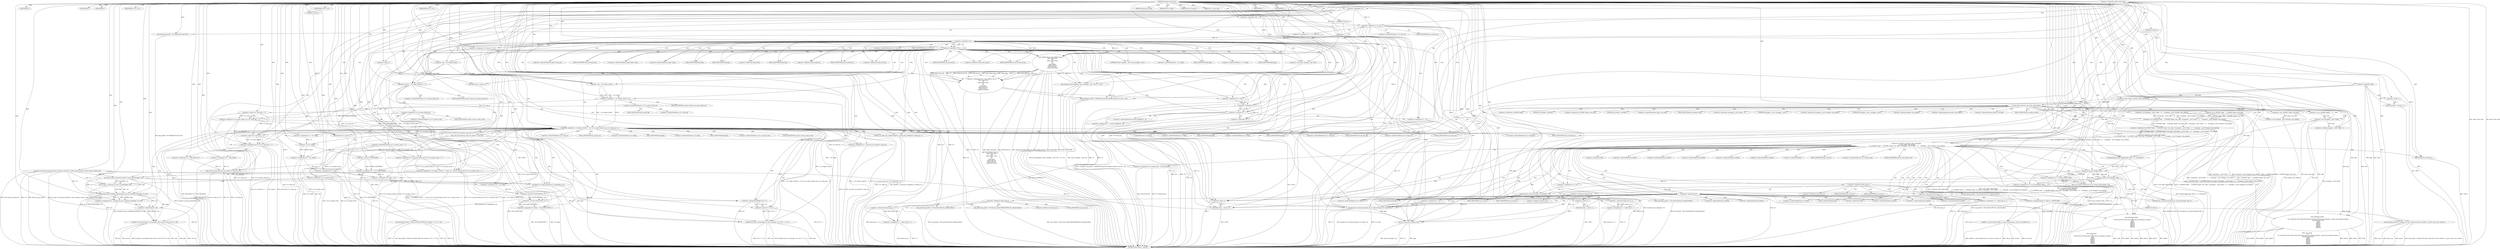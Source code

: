 digraph hostapd_notif_assoc {  
"1000121" [label = "(METHOD,hostapd_notif_assoc)" ]
"1000639" [label = "(METHOD_RETURN,int __fastcall)" ]
"1000122" [label = "(PARAM,hostapd_data *hapd)" ]
"1000123" [label = "(PARAM,const u8 *addr)" ]
"1000124" [label = "(PARAM,const u8 *req_ies)" ]
"1000125" [label = "(PARAM,size_t req_ies_len)" ]
"1000126" [label = "(PARAM,int reassoc)" ]
"1000149" [label = "(<operator>.logicalNot,!addr)" ]
"1000152" [label = "(wpa_printf,wpa_printf(2, \"hostapd_notif_assoc: Skip event with no address\", req_ies, req_ies_len, reassoc))" ]
"1000158" [label = "(RETURN,return -1;,return -1;)" ]
"1000159" [label = "(<operator>.minus,-1)" ]
"1000162" [label = "(<operator>.logicalOr,is_multicast_ether_addr(addr)\n    || is_zero_ether_addr_0(addr)\n    || !(*(_DWORD *)addr ^ *(_DWORD *)hapd->own_addr | *((unsigned __int16 *)addr + 2) ^ *(unsigned __int16 *)&hapd->own_addr[4]))" ]
"1000163" [label = "(is_multicast_ether_addr,is_multicast_ether_addr(addr))" ]
"1000165" [label = "(<operator>.logicalOr,is_zero_ether_addr_0(addr)\n    || !(*(_DWORD *)addr ^ *(_DWORD *)hapd->own_addr | *((unsigned __int16 *)addr + 2) ^ *(unsigned __int16 *)&hapd->own_addr[4]))" ]
"1000166" [label = "(is_zero_ether_addr_0,is_zero_ether_addr_0(addr))" ]
"1000168" [label = "(<operator>.logicalNot,!(*(_DWORD *)addr ^ *(_DWORD *)hapd->own_addr | *((unsigned __int16 *)addr + 2) ^ *(unsigned __int16 *)&hapd->own_addr[4]))" ]
"1000169" [label = "(<operator>.or,*(_DWORD *)addr ^ *(_DWORD *)hapd->own_addr | *((unsigned __int16 *)addr + 2) ^ *(unsigned __int16 *)&hapd->own_addr[4])" ]
"1000170" [label = "(<operator>.or,*(_DWORD *)addr ^ *(_DWORD *)hapd->own_addr)" ]
"1000172" [label = "(<operator>.cast,(_DWORD *)addr)" ]
"1000176" [label = "(<operator>.cast,(_DWORD *)hapd->own_addr)" ]
"1000181" [label = "(<operator>.or,*((unsigned __int16 *)addr + 2) ^ *(unsigned __int16 *)&hapd->own_addr[4])" ]
"1000183" [label = "(<operator>.addition,(unsigned __int16 *)addr + 2)" ]
"1000184" [label = "(<operator>.cast,(unsigned __int16 *)addr)" ]
"1000189" [label = "(<operator>.cast,(unsigned __int16 *)&hapd->own_addr[4])" ]
"1000198" [label = "(wpa_printf,wpa_printf(\n      2,\n      \"%s: Invalid SA=%02x:%02x:%02x:%02x:%02x:%02x in received indication - ignore this indication silently\",\n      \"hostapd_notif_assoc\",\n      *addr,\n      addr[1],\n      addr[2],\n      addr[3],\n      addr[4],\n      addr[5]))" ]
"1000219" [label = "(RETURN,return 0;,return 0;)" ]
"1000220" [label = "(LITERAL,0,return 0;)" ]
"1000221" [label = "(hostapd_logger,hostapd_logger(hapd, addr, 1u, 2, \"associated\"))" ]
"1000227" [label = "(ieee802_11_parse_elems,ieee802_11_parse_elems(req_ies, req_ies_len, &elems, 0))" ]
"1000238" [label = "(<operator>.assignment,v11 = elems.wps_ie - 2)" ]
"1000240" [label = "(<operator>.subtraction,elems.wps_ie - 2)" ]
"1000245" [label = "(IDENTIFIER,L,)" ]
"1000246" [label = "(wpa_printf,wpa_printf(2, \"STA included WPS IE in (Re)AssocReq\"))" ]
"1000255" [label = "(<operator>.assignment,v11 = elems.rsn_ie - 2)" ]
"1000257" [label = "(<operator>.subtraction,elems.rsn_ie - 2)" ]
"1000262" [label = "(IDENTIFIER,L,)" ]
"1000263" [label = "(wpa_printf,wpa_printf(2, \"STA included RSN IE in (Re)AssocReq\"))" ]
"1000272" [label = "(<operator>.assignment,v11 = elems.wpa_ie - 2)" ]
"1000274" [label = "(<operator>.subtraction,elems.wpa_ie - 2)" ]
"1000279" [label = "(IDENTIFIER,L,)" ]
"1000280" [label = "(wpa_printf,wpa_printf(2, \"STA included WPA IE in (Re)AssocReq\"))" ]
"1000285" [label = "(IDENTIFIER,L,)" ]
"1000286" [label = "(IDENTIFIER,L,)" ]
"1000287" [label = "(wpa_printf,wpa_printf(2, \"STA did not include WPS/RSN/WPA IE in (Re)AssocReq\"))" ]
"1000290" [label = "(<operator>.assignment,v13 = ap_get_sta(hapd, addr))" ]
"1000292" [label = "(ap_get_sta,ap_get_sta(hapd, addr))" ]
"1000296" [label = "(IDENTIFIER,v13,if ( v13 ))" ]
"1000298" [label = "(<operator>.assignment,v14 = v13)" ]
"1000301" [label = "(ap_sta_no_session_timeout,ap_sta_no_session_timeout(hapd, v13))" ]
"1000304" [label = "(accounting_sta_stop,accounting_sta_stop(hapd, v14))" ]
"1000307" [label = "(<operator>.assignment,v14->timeout_next = STA_NULLFUNC)" ]
"1000314" [label = "(<operator>.assignment,v14 = ap_sta_add(hapd, addr))" ]
"1000316" [label = "(ap_sta_add,ap_sta_add(hapd, addr))" ]
"1000320" [label = "(<operator>.logicalNot,!v14)" ]
"1000323" [label = "(hostapd_drv_sta_disassoc,hostapd_drv_sta_disassoc(hapd, addr, 5))" ]
"1000327" [label = "(RETURN,return -1;,return -1;)" ]
"1000328" [label = "(<operator>.minus,-1)" ]
"1000330" [label = "(<operators>.assignmentAnd,v14->flags &= 0xFFFECFFF)" ]
"1000336" [label = "(wpa_printf,wpa_printf(\n      3,\n      \"STA %02x:%02x:%02x:%02x:%02x:%02x not allowed to connect\",\n      *addr,\n      addr[1],\n      addr[2],\n      addr[3],\n      addr[4],\n      addr[5]))" ]
"1000356" [label = "(<operator>.assignment,v21 = 1)" ]
"1000360" [label = "(ap_copy_sta_supp_op_classes,ap_copy_sta_supp_op_classes(v14, elems.supp_op_classes, elems.supp_op_classes_len))" ]
"1000369" [label = "(<operator>.logicalNot,!hapd->conf->wpa)" ]
"1000377" [label = "(<operator>.logicalOr,!v11 || !v12)" ]
"1000378" [label = "(<operator>.logicalNot,!v11)" ]
"1000380" [label = "(<operator>.logicalNot,!v12)" ]
"1000383" [label = "(wpa_printf,wpa_printf(2, \"No WPA/RSN IE from STA\"))" ]
"1000387" [label = "(<operator>.assignment,v15 = v14->wpa_sm)" ]
"1000393" [label = "(<operator>.logicalNot,!v15)" ]
"1000396" [label = "(<operator>.assignment,v14->wpa_sm = v15)" ]
"1000402" [label = "(<operator>.logicalNot,!v15)" ]
"1000405" [label = "(wpa_printf,wpa_printf(5, \"Failed to initialize WPA state machine\", v16, v17, v18))" ]
"1000411" [label = "(RETURN,return -1;,return -1;)" ]
"1000412" [label = "(<operator>.minus,-1)" ]
"1000414" [label = "(<operator>.assignment,v19 = wpa_validate_wpa_ie(\n          hapd->wpa_auth,\n          v15,\n          hapd->iface->freq,\n          v11,\n          v12,\n          elems.mdie,\n          elems.mdie_len,\n          elems.owe_dh,\n          elems.owe_dh_len))" ]
"1000416" [label = "(wpa_validate_wpa_ie,wpa_validate_wpa_ie(\n          hapd->wpa_auth,\n          v15,\n          hapd->iface->freq,\n          v11,\n          v12,\n          elems.mdie,\n          elems.mdie_len,\n          elems.owe_dh,\n          elems.owe_dh_len))" ]
"1000441" [label = "(IDENTIFIER,v19,if ( v19 ))" ]
"1000443" [label = "(<operator>.assignment,v20 = v19)" ]
"1000446" [label = "(wpa_printf,wpa_printf(2, \"WPA/RSN information element rejected? (res %u)\", v19))" ]
"1000450" [label = "(wpa_hexdump,wpa_hexdump(2, (const unsigned __int8 *)\"IE\", v11, v12))" ]
"1000452" [label = "(<operator>.cast,(const unsigned __int8 *)\"IE\")" ]
"1000458" [label = "(<operator>.lessThan,v20 - 2 < 7)" ]
"1000459" [label = "(<operator>.subtraction,v20 - 2)" ]
"1000464" [label = "(<operator>.assignment,v21 = dword_47DB00[v20 - 2])" ]
"1000468" [label = "(<operator>.subtraction,v20 - 2)" ]
"1000472" [label = "(hostapd_drv_sta_disassoc,hostapd_drv_sta_disassoc(hapd, v14->addr, v21))" ]
"1000478" [label = "(ap_free_sta,ap_free_sta(hapd, v14))" ]
"1000481" [label = "(RETURN,return -1;,return -1;)" ]
"1000482" [label = "(<operator>.minus,-1)" ]
"1000485" [label = "(<operator>.assignment,v21 = 13)" ]
"1000490" [label = "(<operator>.logicalAnd,(~v14->flags & 0x402) == 0 && !v14->sa_query_timed_out && v14->sa_query_count >= 1)" ]
"1000491" [label = "(<operator>.equals,(~v14->flags & 0x402) == 0)" ]
"1000492" [label = "(<operator>.and,~v14->flags & 0x402)" ]
"1000498" [label = "(<operator>.logicalAnd,!v14->sa_query_timed_out && v14->sa_query_count >= 1)" ]
"1000499" [label = "(<operator>.logicalNot,!v14->sa_query_timed_out)" ]
"1000503" [label = "(<operator>.greaterEqualsThan,v14->sa_query_count >= 1)" ]
"1000508" [label = "(ap_check_sa_query_timeout,ap_check_sa_query_timeout(hapd, v14))" ]
"1000512" [label = "(<operator>.logicalOr,(~v14->flags & 0x402) != 0 || v14->sa_query_timed_out || v14->auth_alg == 2)" ]
"1000513" [label = "(<operator>.notEquals,(~v14->flags & 0x402) != 0)" ]
"1000514" [label = "(<operator>.and,~v14->flags & 0x402)" ]
"1000520" [label = "(<operator>.logicalOr,v14->sa_query_timed_out || v14->auth_alg == 2)" ]
"1000524" [label = "(<operator>.equals,v14->auth_alg == 2)" ]
"1000530" [label = "(<operator>.assignment,v22 = wpa_auth_uses_mfp(v14->wpa_sm))" ]
"1000532" [label = "(wpa_auth_uses_mfp,wpa_auth_uses_mfp(v14->wpa_sm))" ]
"1000536" [label = "(<operator>.assignment,v23 = v14->flags)" ]
"1000541" [label = "(<operator>.assignment,v24 = v23 | 0x400)" ]
"1000543" [label = "(<operator>.or,v23 | 0x400)" ]
"1000546" [label = "(<operator>.assignment,v25 = v23 & 0xFFFFFBFF)" ]
"1000548" [label = "(<operator>.and,v23 & 0xFFFFFBFF)" ]
"1000552" [label = "(IDENTIFIER,v22,if ( v22 ))" ]
"1000553" [label = "(<operator>.assignment,v25 = v24)" ]
"1000556" [label = "(<operator>.assignment,v14->flags = v25)" ]
"1000562" [label = "(<operator>.assignment,v26 = v14->flags)" ]
"1000567" [label = "(<operator>.assignment,v14->flags = v26 & 0xFFF7FFFF | 3)" ]
"1000571" [label = "(<operator>.or,v26 & 0xFFF7FFFF | 3)" ]
"1000572" [label = "(<operator>.and,v26 & 0xFFF7FFFF)" ]
"1000576" [label = "(hostapd_set_sta_flags,hostapd_set_sta_flags(hapd, v14))" ]
"1000580" [label = "(<operator>.logicalAnd,reassoc && v14->auth_alg == 2)" ]
"1000582" [label = "(<operator>.equals,v14->auth_alg == 2)" ]
"1000587" [label = "(<operator>.assignment,v27 = WPA_ASSOC_FT)" ]
"1000591" [label = "(<operator>.assignment,v27 = WPA_ASSOC)" ]
"1000594" [label = "(wpa_auth_sm_event,wpa_auth_sm_event(v14->wpa_sm, v27))" ]
"1000599" [label = "(hostapd_new_assoc_sta,hostapd_new_assoc_sta(hapd, v14, (v26 >> 1) & 1))" ]
"1000602" [label = "(<operator>.and,(v26 >> 1) & 1)" ]
"1000603" [label = "(<operator>.arithmeticShiftRight,v26 >> 1)" ]
"1000607" [label = "(ieee802_1x_notify_port_enabled,ieee802_1x_notify_port_enabled(v14->eapol_sm, 1))" ]
"1000612" [label = "(RETURN,return 0;,return 0;)" ]
"1000613" [label = "(LITERAL,0,return 0;)" ]
"1000615" [label = "(<operator>.logicalNot,!v14->sa_query_count)" ]
"1000619" [label = "(ap_sta_start_sa_query,ap_sta_start_sa_query(hapd, v14))" ]
"1000622" [label = "(<operator>.assignment,v28 = hostapd_eid_assoc_comeback_time(hapd, v14, eid))" ]
"1000624" [label = "(hostapd_eid_assoc_comeback_time,hostapd_eid_assoc_comeback_time(hapd, v14, eid))" ]
"1000628" [label = "(hostapd_sta_assoc,hostapd_sta_assoc(hapd, addr, reassoc, 0x1Eu, eid, v28 - eid))" ]
"1000634" [label = "(<operator>.subtraction,v28 - eid)" ]
"1000637" [label = "(RETURN,return 0;,return 0;)" ]
"1000638" [label = "(LITERAL,0,return 0;)" ]
"1000171" [label = "(<operator>.indirection,*(_DWORD *)addr)" ]
"1000173" [label = "(UNKNOWN,_DWORD *,_DWORD *)" ]
"1000175" [label = "(<operator>.indirection,*(_DWORD *)hapd->own_addr)" ]
"1000177" [label = "(UNKNOWN,_DWORD *,_DWORD *)" ]
"1000178" [label = "(<operator>.indirectFieldAccess,hapd->own_addr)" ]
"1000180" [label = "(FIELD_IDENTIFIER,own_addr,own_addr)" ]
"1000182" [label = "(<operator>.indirection,*((unsigned __int16 *)addr + 2))" ]
"1000185" [label = "(UNKNOWN,unsigned __int16 *,unsigned __int16 *)" ]
"1000188" [label = "(<operator>.indirection,*(unsigned __int16 *)&hapd->own_addr[4])" ]
"1000190" [label = "(UNKNOWN,unsigned __int16 *,unsigned __int16 *)" ]
"1000191" [label = "(<operator>.addressOf,&hapd->own_addr[4])" ]
"1000192" [label = "(<operator>.indirectIndexAccess,hapd->own_addr[4])" ]
"1000193" [label = "(<operator>.indirectFieldAccess,hapd->own_addr)" ]
"1000195" [label = "(FIELD_IDENTIFIER,own_addr,own_addr)" ]
"1000202" [label = "(<operator>.indirection,*addr)" ]
"1000204" [label = "(<operator>.indirectIndexAccess,addr[1])" ]
"1000207" [label = "(<operator>.indirectIndexAccess,addr[2])" ]
"1000210" [label = "(<operator>.indirectIndexAccess,addr[3])" ]
"1000213" [label = "(<operator>.indirectIndexAccess,addr[4])" ]
"1000216" [label = "(<operator>.indirectIndexAccess,addr[5])" ]
"1000230" [label = "(<operator>.addressOf,&elems)" ]
"1000234" [label = "(<operator>.fieldAccess,elems.wps_ie)" ]
"1000236" [label = "(FIELD_IDENTIFIER,wps_ie,wps_ie)" ]
"1000241" [label = "(<operator>.fieldAccess,elems.wps_ie)" ]
"1000243" [label = "(FIELD_IDENTIFIER,wps_ie,wps_ie)" ]
"1000251" [label = "(<operator>.fieldAccess,elems.rsn_ie)" ]
"1000253" [label = "(FIELD_IDENTIFIER,rsn_ie,rsn_ie)" ]
"1000258" [label = "(<operator>.fieldAccess,elems.rsn_ie)" ]
"1000260" [label = "(FIELD_IDENTIFIER,rsn_ie,rsn_ie)" ]
"1000268" [label = "(<operator>.fieldAccess,elems.wpa_ie)" ]
"1000270" [label = "(FIELD_IDENTIFIER,wpa_ie,wpa_ie)" ]
"1000275" [label = "(<operator>.fieldAccess,elems.wpa_ie)" ]
"1000277" [label = "(FIELD_IDENTIFIER,wpa_ie,wpa_ie)" ]
"1000308" [label = "(<operator>.indirectFieldAccess,v14->timeout_next)" ]
"1000310" [label = "(FIELD_IDENTIFIER,timeout_next,timeout_next)" ]
"1000331" [label = "(<operator>.indirectFieldAccess,v14->flags)" ]
"1000333" [label = "(FIELD_IDENTIFIER,flags,flags)" ]
"1000339" [label = "(<operator>.indirection,*addr)" ]
"1000341" [label = "(<operator>.indirectIndexAccess,addr[1])" ]
"1000344" [label = "(<operator>.indirectIndexAccess,addr[2])" ]
"1000347" [label = "(<operator>.indirectIndexAccess,addr[3])" ]
"1000350" [label = "(<operator>.indirectIndexAccess,addr[4])" ]
"1000353" [label = "(<operator>.indirectIndexAccess,addr[5])" ]
"1000389" [label = "(<operator>.indirectFieldAccess,v14->wpa_sm)" ]
"1000391" [label = "(FIELD_IDENTIFIER,wpa_sm,wpa_sm)" ]
"1000397" [label = "(<operator>.indirectFieldAccess,v14->wpa_sm)" ]
"1000399" [label = "(FIELD_IDENTIFIER,wpa_sm,wpa_sm)" ]
"1000417" [label = "(<operator>.indirectFieldAccess,hapd->wpa_auth)" ]
"1000419" [label = "(FIELD_IDENTIFIER,wpa_auth,wpa_auth)" ]
"1000421" [label = "(<operator>.indirectFieldAccess,hapd->iface->freq)" ]
"1000422" [label = "(<operator>.indirectFieldAccess,hapd->iface)" ]
"1000424" [label = "(FIELD_IDENTIFIER,iface,iface)" ]
"1000425" [label = "(FIELD_IDENTIFIER,freq,freq)" ]
"1000428" [label = "(<operator>.fieldAccess,elems.mdie)" ]
"1000430" [label = "(FIELD_IDENTIFIER,mdie,mdie)" ]
"1000431" [label = "(<operator>.fieldAccess,elems.mdie_len)" ]
"1000433" [label = "(FIELD_IDENTIFIER,mdie_len,mdie_len)" ]
"1000434" [label = "(<operator>.fieldAccess,elems.owe_dh)" ]
"1000436" [label = "(FIELD_IDENTIFIER,owe_dh,owe_dh)" ]
"1000437" [label = "(<operator>.fieldAccess,elems.owe_dh_len)" ]
"1000439" [label = "(FIELD_IDENTIFIER,owe_dh_len,owe_dh_len)" ]
"1000453" [label = "(UNKNOWN,const unsigned __int8 *,const unsigned __int8 *)" ]
"1000466" [label = "(<operator>.indirectIndexAccess,dword_47DB00[v20 - 2])" ]
"1000474" [label = "(<operator>.indirectFieldAccess,v14->addr)" ]
"1000476" [label = "(FIELD_IDENTIFIER,addr,addr)" ]
"1000493" [label = "(<operator>.indirectFieldAccess,~v14->flags)" ]
"1000495" [label = "(FIELD_IDENTIFIER,flags,flags)" ]
"1000500" [label = "(<operator>.indirectFieldAccess,v14->sa_query_timed_out)" ]
"1000502" [label = "(FIELD_IDENTIFIER,sa_query_timed_out,sa_query_timed_out)" ]
"1000504" [label = "(<operator>.indirectFieldAccess,v14->sa_query_count)" ]
"1000506" [label = "(FIELD_IDENTIFIER,sa_query_count,sa_query_count)" ]
"1000515" [label = "(<operator>.indirectFieldAccess,~v14->flags)" ]
"1000517" [label = "(FIELD_IDENTIFIER,flags,flags)" ]
"1000521" [label = "(<operator>.indirectFieldAccess,v14->sa_query_timed_out)" ]
"1000523" [label = "(FIELD_IDENTIFIER,sa_query_timed_out,sa_query_timed_out)" ]
"1000525" [label = "(<operator>.indirectFieldAccess,v14->auth_alg)" ]
"1000527" [label = "(FIELD_IDENTIFIER,auth_alg,auth_alg)" ]
"1000533" [label = "(<operator>.indirectFieldAccess,v14->wpa_sm)" ]
"1000535" [label = "(FIELD_IDENTIFIER,wpa_sm,wpa_sm)" ]
"1000538" [label = "(<operator>.indirectFieldAccess,v14->flags)" ]
"1000540" [label = "(FIELD_IDENTIFIER,flags,flags)" ]
"1000557" [label = "(<operator>.indirectFieldAccess,v14->flags)" ]
"1000559" [label = "(FIELD_IDENTIFIER,flags,flags)" ]
"1000564" [label = "(<operator>.indirectFieldAccess,v14->flags)" ]
"1000566" [label = "(FIELD_IDENTIFIER,flags,flags)" ]
"1000568" [label = "(<operator>.indirectFieldAccess,v14->flags)" ]
"1000570" [label = "(FIELD_IDENTIFIER,flags,flags)" ]
"1000583" [label = "(<operator>.indirectFieldAccess,v14->auth_alg)" ]
"1000585" [label = "(FIELD_IDENTIFIER,auth_alg,auth_alg)" ]
"1000595" [label = "(<operator>.indirectFieldAccess,v14->wpa_sm)" ]
"1000597" [label = "(FIELD_IDENTIFIER,wpa_sm,wpa_sm)" ]
"1000608" [label = "(<operator>.indirectFieldAccess,v14->eapol_sm)" ]
"1000610" [label = "(FIELD_IDENTIFIER,eapol_sm,eapol_sm)" ]
"1000616" [label = "(<operator>.indirectFieldAccess,v14->sa_query_count)" ]
"1000618" [label = "(FIELD_IDENTIFIER,sa_query_count,sa_query_count)" ]
  "1000612" -> "1000639"  [ label = "DDG: <RET>"] 
  "1000548" -> "1000639"  [ label = "DDG: v23"] 
  "1000169" -> "1000639"  [ label = "DDG: *((unsigned __int16 *)addr + 2) ^ *(unsigned __int16 *)&hapd->own_addr[4]"] 
  "1000292" -> "1000639"  [ label = "DDG: addr"] 
  "1000163" -> "1000639"  [ label = "DDG: addr"] 
  "1000166" -> "1000639"  [ label = "DDG: addr"] 
  "1000414" -> "1000639"  [ label = "DDG: wpa_validate_wpa_ie(\n          hapd->wpa_auth,\n          v15,\n          hapd->iface->freq,\n          v11,\n          v12,\n          elems.mdie,\n          elems.mdie_len,\n          elems.owe_dh,\n          elems.owe_dh_len)"] 
  "1000468" -> "1000639"  [ label = "DDG: v20"] 
  "1000580" -> "1000639"  [ label = "DDG: v14->auth_alg == 2"] 
  "1000472" -> "1000639"  [ label = "DDG: v21"] 
  "1000580" -> "1000639"  [ label = "DDG: reassoc"] 
  "1000615" -> "1000639"  [ label = "DDG: !v14->sa_query_count"] 
  "1000599" -> "1000639"  [ label = "DDG: hapd"] 
  "1000567" -> "1000639"  [ label = "DDG: v26 & 0xFFF7FFFF | 3"] 
  "1000189" -> "1000639"  [ label = "DDG: &hapd->own_addr[4]"] 
  "1000387" -> "1000639"  [ label = "DDG: v14->wpa_sm"] 
  "1000314" -> "1000639"  [ label = "DDG: ap_sta_add(hapd, addr)"] 
  "1000520" -> "1000639"  [ label = "DDG: v14->auth_alg == 2"] 
  "1000499" -> "1000639"  [ label = "DDG: v14->sa_query_timed_out"] 
  "1000162" -> "1000639"  [ label = "DDG: is_multicast_ether_addr(addr)"] 
  "1000524" -> "1000639"  [ label = "DDG: v14->auth_alg"] 
  "1000478" -> "1000639"  [ label = "DDG: ap_free_sta(hapd, v14)"] 
  "1000323" -> "1000639"  [ label = "DDG: addr"] 
  "1000165" -> "1000639"  [ label = "DDG: is_zero_ether_addr_0(addr)"] 
  "1000416" -> "1000639"  [ label = "DDG: v15"] 
  "1000238" -> "1000639"  [ label = "DDG: v11"] 
  "1000512" -> "1000639"  [ label = "DDG: (~v14->flags & 0x402) != 0 || v14->sa_query_timed_out || v14->auth_alg == 2"] 
  "1000336" -> "1000639"  [ label = "DDG: addr[2]"] 
  "1000336" -> "1000639"  [ label = "DDG: addr[5]"] 
  "1000514" -> "1000639"  [ label = "DDG: ~v14->flags"] 
  "1000320" -> "1000639"  [ label = "DDG: v14"] 
  "1000587" -> "1000639"  [ label = "DDG: WPA_ASSOC_FT"] 
  "1000599" -> "1000639"  [ label = "DDG: (v26 >> 1) & 1"] 
  "1000546" -> "1000639"  [ label = "DDG: v23 & 0xFFFFFBFF"] 
  "1000307" -> "1000639"  [ label = "DDG: v14->timeout_next"] 
  "1000257" -> "1000639"  [ label = "DDG: elems.rsn_ie"] 
  "1000628" -> "1000639"  [ label = "DDG: hapd"] 
  "1000414" -> "1000639"  [ label = "DDG: v19"] 
  "1000416" -> "1000639"  [ label = "DDG: hapd->wpa_auth"] 
  "1000594" -> "1000639"  [ label = "DDG: wpa_auth_sm_event(v14->wpa_sm, v27)"] 
  "1000198" -> "1000639"  [ label = "DDG: addr[4]"] 
  "1000183" -> "1000639"  [ label = "DDG: (unsigned __int16 *)addr"] 
  "1000416" -> "1000639"  [ label = "DDG: elems.mdie_len"] 
  "1000393" -> "1000639"  [ label = "DDG: !v15"] 
  "1000176" -> "1000639"  [ label = "DDG: hapd->own_addr"] 
  "1000227" -> "1000639"  [ label = "DDG: &elems"] 
  "1000323" -> "1000639"  [ label = "DDG: hostapd_drv_sta_disassoc(hapd, addr, 5)"] 
  "1000553" -> "1000639"  [ label = "DDG: v24"] 
  "1000513" -> "1000639"  [ label = "DDG: ~v14->flags & 0x402"] 
  "1000628" -> "1000639"  [ label = "DDG: v28 - eid"] 
  "1000246" -> "1000639"  [ label = "DDG: wpa_printf(2, \"STA included WPS IE in (Re)AssocReq\")"] 
  "1000152" -> "1000639"  [ label = "DDG: reassoc"] 
  "1000369" -> "1000639"  [ label = "DDG: !hapd->conf->wpa"] 
  "1000227" -> "1000639"  [ label = "DDG: req_ies_len"] 
  "1000628" -> "1000639"  [ label = "DDG: eid"] 
  "1000377" -> "1000639"  [ label = "DDG: !v12"] 
  "1000152" -> "1000639"  [ label = "DDG: wpa_printf(2, \"hostapd_notif_assoc: Skip event with no address\", req_ies, req_ies_len, reassoc)"] 
  "1000482" -> "1000639"  [ label = "DDG: -1"] 
  "1000221" -> "1000639"  [ label = "DDG: hostapd_logger(hapd, addr, 1u, 2, \"associated\")"] 
  "1000255" -> "1000639"  [ label = "DDG: v11"] 
  "1000272" -> "1000639"  [ label = "DDG: elems.wpa_ie - 2"] 
  "1000320" -> "1000639"  [ label = "DDG: !v14"] 
  "1000301" -> "1000639"  [ label = "DDG: ap_sta_no_session_timeout(hapd, v13)"] 
  "1000628" -> "1000639"  [ label = "DDG: reassoc"] 
  "1000615" -> "1000639"  [ label = "DDG: v14->sa_query_count"] 
  "1000369" -> "1000639"  [ label = "DDG: hapd->conf->wpa"] 
  "1000402" -> "1000639"  [ label = "DDG: !v15"] 
  "1000619" -> "1000639"  [ label = "DDG: ap_sta_start_sa_query(hapd, v14)"] 
  "1000227" -> "1000639"  [ label = "DDG: ieee802_11_parse_elems(req_ies, req_ies_len, &elems, 0)"] 
  "1000512" -> "1000639"  [ label = "DDG: (~v14->flags & 0x402) != 0"] 
  "1000416" -> "1000639"  [ label = "DDG: elems.owe_dh_len"] 
  "1000450" -> "1000639"  [ label = "DDG: v11"] 
  "1000622" -> "1000639"  [ label = "DDG: hostapd_eid_assoc_comeback_time(hapd, v14, eid)"] 
  "1000240" -> "1000639"  [ label = "DDG: elems.wps_ie"] 
  "1000607" -> "1000639"  [ label = "DDG: v14->eapol_sm"] 
  "1000336" -> "1000639"  [ label = "DDG: addr[1]"] 
  "1000360" -> "1000639"  [ label = "DDG: elems.supp_op_classes_len"] 
  "1000290" -> "1000639"  [ label = "DDG: ap_get_sta(hapd, addr)"] 
  "1000416" -> "1000639"  [ label = "DDG: v11"] 
  "1000149" -> "1000639"  [ label = "DDG: addr"] 
  "1000149" -> "1000639"  [ label = "DDG: !addr"] 
  "1000478" -> "1000639"  [ label = "DDG: v14"] 
  "1000181" -> "1000639"  [ label = "DDG: *((unsigned __int16 *)addr + 2)"] 
  "1000602" -> "1000639"  [ label = "DDG: v26 >> 1"] 
  "1000198" -> "1000639"  [ label = "DDG: addr[1]"] 
  "1000576" -> "1000639"  [ label = "DDG: hostapd_set_sta_flags(hapd, v14)"] 
  "1000152" -> "1000639"  [ label = "DDG: req_ies"] 
  "1000628" -> "1000639"  [ label = "DDG: hostapd_sta_assoc(hapd, addr, reassoc, 0x1Eu, eid, v28 - eid)"] 
  "1000624" -> "1000639"  [ label = "DDG: v14"] 
  "1000607" -> "1000639"  [ label = "DDG: ieee802_1x_notify_port_enabled(v14->eapol_sm, 1)"] 
  "1000402" -> "1000639"  [ label = "DDG: v15"] 
  "1000405" -> "1000639"  [ label = "DDG: v18"] 
  "1000508" -> "1000639"  [ label = "DDG: ap_check_sa_query_timeout(hapd, v14)"] 
  "1000263" -> "1000639"  [ label = "DDG: wpa_printf(2, \"STA included RSN IE in (Re)AssocReq\")"] 
  "1000450" -> "1000639"  [ label = "DDG: wpa_hexdump(2, (const unsigned __int8 *)\"IE\", v11, v12)"] 
  "1000336" -> "1000639"  [ label = "DDG: addr[4]"] 
  "1000599" -> "1000639"  [ label = "DDG: v14"] 
  "1000377" -> "1000639"  [ label = "DDG: !v11"] 
  "1000634" -> "1000639"  [ label = "DDG: v28"] 
  "1000304" -> "1000639"  [ label = "DDG: accounting_sta_stop(hapd, v14)"] 
  "1000159" -> "1000639"  [ label = "DDG: -1"] 
  "1000490" -> "1000639"  [ label = "DDG: (~v14->flags & 0x402) == 0 && !v14->sa_query_timed_out && v14->sa_query_count >= 1"] 
  "1000360" -> "1000639"  [ label = "DDG: v14"] 
  "1000198" -> "1000639"  [ label = "DDG: addr[2]"] 
  "1000582" -> "1000639"  [ label = "DDG: v14->auth_alg"] 
  "1000274" -> "1000639"  [ label = "DDG: elems.wpa_ie"] 
  "1000378" -> "1000639"  [ label = "DDG: v11"] 
  "1000498" -> "1000639"  [ label = "DDG: !v14->sa_query_timed_out"] 
  "1000169" -> "1000639"  [ label = "DDG: *(_DWORD *)addr ^ *(_DWORD *)hapd->own_addr"] 
  "1000301" -> "1000639"  [ label = "DDG: v13"] 
  "1000446" -> "1000639"  [ label = "DDG: wpa_printf(2, \"WPA/RSN information element rejected? (res %u)\", v19)"] 
  "1000290" -> "1000639"  [ label = "DDG: v13"] 
  "1000591" -> "1000639"  [ label = "DDG: WPA_ASSOC"] 
  "1000307" -> "1000639"  [ label = "DDG: STA_NULLFUNC"] 
  "1000599" -> "1000639"  [ label = "DDG: hostapd_new_assoc_sta(hapd, v14, (v26 >> 1) & 1)"] 
  "1000490" -> "1000639"  [ label = "DDG: !v14->sa_query_timed_out && v14->sa_query_count >= 1"] 
  "1000287" -> "1000639"  [ label = "DDG: wpa_printf(2, \"STA did not include WPS/RSN/WPA IE in (Re)AssocReq\")"] 
  "1000556" -> "1000639"  [ label = "DDG: v25"] 
  "1000498" -> "1000639"  [ label = "DDG: v14->sa_query_count >= 1"] 
  "1000198" -> "1000639"  [ label = "DDG: wpa_printf(\n      2,\n      \"%s: Invalid SA=%02x:%02x:%02x:%02x:%02x:%02x in received indication - ignore this indication silently\",\n      \"hostapd_notif_assoc\",\n      *addr,\n      addr[1],\n      addr[2],\n      addr[3],\n      addr[4],\n      addr[5])"] 
  "1000512" -> "1000639"  [ label = "DDG: v14->sa_query_timed_out || v14->auth_alg == 2"] 
  "1000405" -> "1000639"  [ label = "DDG: v16"] 
  "1000416" -> "1000639"  [ label = "DDG: elems.owe_dh"] 
  "1000181" -> "1000639"  [ label = "DDG: *(unsigned __int16 *)&hapd->own_addr[4]"] 
  "1000255" -> "1000639"  [ label = "DDG: elems.rsn_ie - 2"] 
  "1000170" -> "1000639"  [ label = "DDG: *(_DWORD *)addr"] 
  "1000478" -> "1000639"  [ label = "DDG: hapd"] 
  "1000490" -> "1000639"  [ label = "DDG: (~v14->flags & 0x402) == 0"] 
  "1000126" -> "1000639"  [ label = "DDG: reassoc"] 
  "1000503" -> "1000639"  [ label = "DDG: v14->sa_query_count"] 
  "1000530" -> "1000639"  [ label = "DDG: wpa_auth_uses_mfp(v14->wpa_sm)"] 
  "1000628" -> "1000639"  [ label = "DDG: addr"] 
  "1000152" -> "1000639"  [ label = "DDG: req_ies_len"] 
  "1000328" -> "1000639"  [ label = "DDG: -1"] 
  "1000336" -> "1000639"  [ label = "DDG: wpa_printf(\n      3,\n      \"STA %02x:%02x:%02x:%02x:%02x:%02x not allowed to connect\",\n      *addr,\n      addr[1],\n      addr[2],\n      addr[3],\n      addr[4],\n      addr[5])"] 
  "1000567" -> "1000639"  [ label = "DDG: v14->flags"] 
  "1000280" -> "1000639"  [ label = "DDG: wpa_printf(2, \"STA included WPA IE in (Re)AssocReq\")"] 
  "1000227" -> "1000639"  [ label = "DDG: req_ies"] 
  "1000272" -> "1000639"  [ label = "DDG: v11"] 
  "1000377" -> "1000639"  [ label = "DDG: !v11 || !v12"] 
  "1000416" -> "1000639"  [ label = "DDG: elems.mdie"] 
  "1000168" -> "1000639"  [ label = "DDG: *(_DWORD *)addr ^ *(_DWORD *)hapd->own_addr | *((unsigned __int16 *)addr + 2) ^ *(unsigned __int16 *)&hapd->own_addr[4]"] 
  "1000446" -> "1000639"  [ label = "DDG: v19"] 
  "1000336" -> "1000639"  [ label = "DDG: *addr"] 
  "1000405" -> "1000639"  [ label = "DDG: v17"] 
  "1000336" -> "1000639"  [ label = "DDG: addr[3]"] 
  "1000412" -> "1000639"  [ label = "DDG: -1"] 
  "1000396" -> "1000639"  [ label = "DDG: v14->wpa_sm"] 
  "1000383" -> "1000639"  [ label = "DDG: wpa_printf(2, \"No WPA/RSN IE from STA\")"] 
  "1000458" -> "1000639"  [ label = "DDG: v20 - 2"] 
  "1000198" -> "1000639"  [ label = "DDG: addr[3]"] 
  "1000594" -> "1000639"  [ label = "DDG: v27"] 
  "1000198" -> "1000639"  [ label = "DDG: addr[5]"] 
  "1000405" -> "1000639"  [ label = "DDG: wpa_printf(5, \"Failed to initialize WPA state machine\", v16, v17, v18)"] 
  "1000580" -> "1000639"  [ label = "DDG: reassoc && v14->auth_alg == 2"] 
  "1000472" -> "1000639"  [ label = "DDG: hostapd_drv_sta_disassoc(hapd, v14->addr, v21)"] 
  "1000520" -> "1000639"  [ label = "DDG: v14->sa_query_timed_out"] 
  "1000416" -> "1000639"  [ label = "DDG: hapd->iface->freq"] 
  "1000603" -> "1000639"  [ label = "DDG: v26"] 
  "1000530" -> "1000639"  [ label = "DDG: v22"] 
  "1000450" -> "1000639"  [ label = "DDG: (const unsigned __int8 *)\"IE\""] 
  "1000316" -> "1000639"  [ label = "DDG: addr"] 
  "1000472" -> "1000639"  [ label = "DDG: v14->addr"] 
  "1000170" -> "1000639"  [ label = "DDG: *(_DWORD *)hapd->own_addr"] 
  "1000594" -> "1000639"  [ label = "DDG: v14->wpa_sm"] 
  "1000541" -> "1000639"  [ label = "DDG: v23 | 0x400"] 
  "1000464" -> "1000639"  [ label = "DDG: dword_47DB00[v20 - 2]"] 
  "1000198" -> "1000639"  [ label = "DDG: *addr"] 
  "1000541" -> "1000639"  [ label = "DDG: v24"] 
  "1000380" -> "1000639"  [ label = "DDG: v12"] 
  "1000238" -> "1000639"  [ label = "DDG: elems.wps_ie - 2"] 
  "1000323" -> "1000639"  [ label = "DDG: hapd"] 
  "1000571" -> "1000639"  [ label = "DDG: v26 & 0xFFF7FFFF"] 
  "1000458" -> "1000639"  [ label = "DDG: v20 - 2 < 7"] 
  "1000450" -> "1000639"  [ label = "DDG: v12"] 
  "1000416" -> "1000639"  [ label = "DDG: v12"] 
  "1000165" -> "1000639"  [ label = "DDG: !(*(_DWORD *)addr ^ *(_DWORD *)hapd->own_addr | *((unsigned __int16 *)addr + 2) ^ *(unsigned __int16 *)&hapd->own_addr[4])"] 
  "1000360" -> "1000639"  [ label = "DDG: elems.supp_op_classes"] 
  "1000162" -> "1000639"  [ label = "DDG: is_zero_ether_addr_0(addr)\n    || !(*(_DWORD *)addr ^ *(_DWORD *)hapd->own_addr | *((unsigned __int16 *)addr + 2) ^ *(unsigned __int16 *)&hapd->own_addr[4])"] 
  "1000162" -> "1000639"  [ label = "DDG: is_multicast_ether_addr(addr)\n    || is_zero_ether_addr_0(addr)\n    || !(*(_DWORD *)addr ^ *(_DWORD *)hapd->own_addr | *((unsigned __int16 *)addr + 2) ^ *(unsigned __int16 *)&hapd->own_addr[4])"] 
  "1000184" -> "1000639"  [ label = "DDG: addr"] 
  "1000459" -> "1000639"  [ label = "DDG: v20"] 
  "1000360" -> "1000639"  [ label = "DDG: ap_copy_sta_supp_op_classes(v14, elems.supp_op_classes, elems.supp_op_classes_len)"] 
  "1000330" -> "1000639"  [ label = "DDG: v14->flags"] 
  "1000158" -> "1000639"  [ label = "DDG: <RET>"] 
  "1000219" -> "1000639"  [ label = "DDG: <RET>"] 
  "1000637" -> "1000639"  [ label = "DDG: <RET>"] 
  "1000327" -> "1000639"  [ label = "DDG: <RET>"] 
  "1000481" -> "1000639"  [ label = "DDG: <RET>"] 
  "1000411" -> "1000639"  [ label = "DDG: <RET>"] 
  "1000121" -> "1000122"  [ label = "DDG: "] 
  "1000121" -> "1000123"  [ label = "DDG: "] 
  "1000121" -> "1000124"  [ label = "DDG: "] 
  "1000121" -> "1000125"  [ label = "DDG: "] 
  "1000121" -> "1000126"  [ label = "DDG: "] 
  "1000121" -> "1000149"  [ label = "DDG: "] 
  "1000121" -> "1000152"  [ label = "DDG: "] 
  "1000126" -> "1000152"  [ label = "DDG: reassoc"] 
  "1000159" -> "1000158"  [ label = "DDG: -1"] 
  "1000121" -> "1000159"  [ label = "DDG: "] 
  "1000163" -> "1000162"  [ label = "DDG: addr"] 
  "1000149" -> "1000163"  [ label = "DDG: addr"] 
  "1000121" -> "1000163"  [ label = "DDG: "] 
  "1000165" -> "1000162"  [ label = "DDG: is_zero_ether_addr_0(addr)"] 
  "1000165" -> "1000162"  [ label = "DDG: !(*(_DWORD *)addr ^ *(_DWORD *)hapd->own_addr | *((unsigned __int16 *)addr + 2) ^ *(unsigned __int16 *)&hapd->own_addr[4])"] 
  "1000166" -> "1000165"  [ label = "DDG: addr"] 
  "1000163" -> "1000166"  [ label = "DDG: addr"] 
  "1000121" -> "1000166"  [ label = "DDG: "] 
  "1000168" -> "1000165"  [ label = "DDG: *(_DWORD *)addr ^ *(_DWORD *)hapd->own_addr | *((unsigned __int16 *)addr + 2) ^ *(unsigned __int16 *)&hapd->own_addr[4]"] 
  "1000169" -> "1000168"  [ label = "DDG: *(_DWORD *)addr ^ *(_DWORD *)hapd->own_addr"] 
  "1000169" -> "1000168"  [ label = "DDG: *((unsigned __int16 *)addr + 2) ^ *(unsigned __int16 *)&hapd->own_addr[4]"] 
  "1000170" -> "1000169"  [ label = "DDG: *(_DWORD *)addr"] 
  "1000170" -> "1000169"  [ label = "DDG: *(_DWORD *)hapd->own_addr"] 
  "1000166" -> "1000172"  [ label = "DDG: addr"] 
  "1000121" -> "1000172"  [ label = "DDG: "] 
  "1000181" -> "1000169"  [ label = "DDG: *((unsigned __int16 *)addr + 2)"] 
  "1000181" -> "1000169"  [ label = "DDG: *(unsigned __int16 *)&hapd->own_addr[4]"] 
  "1000184" -> "1000183"  [ label = "DDG: addr"] 
  "1000172" -> "1000184"  [ label = "DDG: addr"] 
  "1000121" -> "1000184"  [ label = "DDG: "] 
  "1000121" -> "1000183"  [ label = "DDG: "] 
  "1000176" -> "1000189"  [ label = "DDG: hapd->own_addr"] 
  "1000121" -> "1000198"  [ label = "DDG: "] 
  "1000184" -> "1000198"  [ label = "DDG: addr"] 
  "1000163" -> "1000198"  [ label = "DDG: addr"] 
  "1000166" -> "1000198"  [ label = "DDG: addr"] 
  "1000220" -> "1000219"  [ label = "DDG: 0"] 
  "1000121" -> "1000219"  [ label = "DDG: "] 
  "1000121" -> "1000220"  [ label = "DDG: "] 
  "1000121" -> "1000221"  [ label = "DDG: "] 
  "1000184" -> "1000221"  [ label = "DDG: addr"] 
  "1000163" -> "1000221"  [ label = "DDG: addr"] 
  "1000166" -> "1000221"  [ label = "DDG: addr"] 
  "1000121" -> "1000227"  [ label = "DDG: "] 
  "1000240" -> "1000238"  [ label = "DDG: elems.wps_ie"] 
  "1000240" -> "1000238"  [ label = "DDG: 2"] 
  "1000121" -> "1000238"  [ label = "DDG: "] 
  "1000121" -> "1000240"  [ label = "DDG: "] 
  "1000121" -> "1000245"  [ label = "DDG: "] 
  "1000121" -> "1000246"  [ label = "DDG: "] 
  "1000257" -> "1000255"  [ label = "DDG: elems.rsn_ie"] 
  "1000257" -> "1000255"  [ label = "DDG: 2"] 
  "1000121" -> "1000255"  [ label = "DDG: "] 
  "1000121" -> "1000257"  [ label = "DDG: "] 
  "1000121" -> "1000262"  [ label = "DDG: "] 
  "1000121" -> "1000263"  [ label = "DDG: "] 
  "1000274" -> "1000272"  [ label = "DDG: elems.wpa_ie"] 
  "1000274" -> "1000272"  [ label = "DDG: 2"] 
  "1000121" -> "1000272"  [ label = "DDG: "] 
  "1000121" -> "1000274"  [ label = "DDG: "] 
  "1000121" -> "1000279"  [ label = "DDG: "] 
  "1000121" -> "1000280"  [ label = "DDG: "] 
  "1000121" -> "1000285"  [ label = "DDG: "] 
  "1000121" -> "1000286"  [ label = "DDG: "] 
  "1000121" -> "1000287"  [ label = "DDG: "] 
  "1000292" -> "1000290"  [ label = "DDG: hapd"] 
  "1000292" -> "1000290"  [ label = "DDG: addr"] 
  "1000121" -> "1000290"  [ label = "DDG: "] 
  "1000221" -> "1000292"  [ label = "DDG: hapd"] 
  "1000121" -> "1000292"  [ label = "DDG: "] 
  "1000221" -> "1000292"  [ label = "DDG: addr"] 
  "1000121" -> "1000296"  [ label = "DDG: "] 
  "1000290" -> "1000298"  [ label = "DDG: v13"] 
  "1000121" -> "1000298"  [ label = "DDG: "] 
  "1000292" -> "1000301"  [ label = "DDG: hapd"] 
  "1000121" -> "1000301"  [ label = "DDG: "] 
  "1000290" -> "1000301"  [ label = "DDG: v13"] 
  "1000301" -> "1000304"  [ label = "DDG: hapd"] 
  "1000121" -> "1000304"  [ label = "DDG: "] 
  "1000298" -> "1000304"  [ label = "DDG: v14"] 
  "1000121" -> "1000307"  [ label = "DDG: "] 
  "1000316" -> "1000314"  [ label = "DDG: hapd"] 
  "1000316" -> "1000314"  [ label = "DDG: addr"] 
  "1000121" -> "1000314"  [ label = "DDG: "] 
  "1000292" -> "1000316"  [ label = "DDG: hapd"] 
  "1000121" -> "1000316"  [ label = "DDG: "] 
  "1000292" -> "1000316"  [ label = "DDG: addr"] 
  "1000314" -> "1000320"  [ label = "DDG: v14"] 
  "1000121" -> "1000320"  [ label = "DDG: "] 
  "1000316" -> "1000323"  [ label = "DDG: hapd"] 
  "1000121" -> "1000323"  [ label = "DDG: "] 
  "1000316" -> "1000323"  [ label = "DDG: addr"] 
  "1000328" -> "1000327"  [ label = "DDG: -1"] 
  "1000121" -> "1000328"  [ label = "DDG: "] 
  "1000121" -> "1000330"  [ label = "DDG: "] 
  "1000121" -> "1000336"  [ label = "DDG: "] 
  "1000292" -> "1000336"  [ label = "DDG: addr"] 
  "1000316" -> "1000336"  [ label = "DDG: addr"] 
  "1000121" -> "1000356"  [ label = "DDG: "] 
  "1000121" -> "1000360"  [ label = "DDG: "] 
  "1000378" -> "1000377"  [ label = "DDG: v11"] 
  "1000121" -> "1000378"  [ label = "DDG: "] 
  "1000380" -> "1000377"  [ label = "DDG: v12"] 
  "1000121" -> "1000380"  [ label = "DDG: "] 
  "1000121" -> "1000383"  [ label = "DDG: "] 
  "1000121" -> "1000387"  [ label = "DDG: "] 
  "1000387" -> "1000393"  [ label = "DDG: v15"] 
  "1000121" -> "1000393"  [ label = "DDG: "] 
  "1000393" -> "1000396"  [ label = "DDG: v15"] 
  "1000121" -> "1000396"  [ label = "DDG: "] 
  "1000121" -> "1000402"  [ label = "DDG: "] 
  "1000393" -> "1000402"  [ label = "DDG: v15"] 
  "1000121" -> "1000405"  [ label = "DDG: "] 
  "1000412" -> "1000411"  [ label = "DDG: -1"] 
  "1000121" -> "1000412"  [ label = "DDG: "] 
  "1000416" -> "1000414"  [ label = "DDG: v12"] 
  "1000416" -> "1000414"  [ label = "DDG: elems.mdie_len"] 
  "1000416" -> "1000414"  [ label = "DDG: v11"] 
  "1000416" -> "1000414"  [ label = "DDG: hapd->wpa_auth"] 
  "1000416" -> "1000414"  [ label = "DDG: v15"] 
  "1000416" -> "1000414"  [ label = "DDG: elems.owe_dh_len"] 
  "1000416" -> "1000414"  [ label = "DDG: elems.owe_dh"] 
  "1000416" -> "1000414"  [ label = "DDG: hapd->iface->freq"] 
  "1000416" -> "1000414"  [ label = "DDG: elems.mdie"] 
  "1000121" -> "1000414"  [ label = "DDG: "] 
  "1000393" -> "1000416"  [ label = "DDG: v15"] 
  "1000402" -> "1000416"  [ label = "DDG: v15"] 
  "1000121" -> "1000416"  [ label = "DDG: "] 
  "1000378" -> "1000416"  [ label = "DDG: v11"] 
  "1000380" -> "1000416"  [ label = "DDG: v12"] 
  "1000121" -> "1000441"  [ label = "DDG: "] 
  "1000414" -> "1000443"  [ label = "DDG: v19"] 
  "1000121" -> "1000443"  [ label = "DDG: "] 
  "1000121" -> "1000446"  [ label = "DDG: "] 
  "1000414" -> "1000446"  [ label = "DDG: v19"] 
  "1000121" -> "1000450"  [ label = "DDG: "] 
  "1000452" -> "1000450"  [ label = "DDG: \"IE\""] 
  "1000121" -> "1000452"  [ label = "DDG: "] 
  "1000416" -> "1000450"  [ label = "DDG: v11"] 
  "1000416" -> "1000450"  [ label = "DDG: v12"] 
  "1000459" -> "1000458"  [ label = "DDG: v20"] 
  "1000459" -> "1000458"  [ label = "DDG: 2"] 
  "1000443" -> "1000459"  [ label = "DDG: v20"] 
  "1000121" -> "1000459"  [ label = "DDG: "] 
  "1000121" -> "1000458"  [ label = "DDG: "] 
  "1000121" -> "1000464"  [ label = "DDG: "] 
  "1000459" -> "1000468"  [ label = "DDG: v20"] 
  "1000121" -> "1000468"  [ label = "DDG: "] 
  "1000316" -> "1000472"  [ label = "DDG: hapd"] 
  "1000304" -> "1000472"  [ label = "DDG: hapd"] 
  "1000121" -> "1000472"  [ label = "DDG: "] 
  "1000485" -> "1000472"  [ label = "DDG: v21"] 
  "1000464" -> "1000472"  [ label = "DDG: v21"] 
  "1000356" -> "1000472"  [ label = "DDG: v21"] 
  "1000472" -> "1000478"  [ label = "DDG: hapd"] 
  "1000121" -> "1000478"  [ label = "DDG: "] 
  "1000320" -> "1000478"  [ label = "DDG: v14"] 
  "1000360" -> "1000478"  [ label = "DDG: v14"] 
  "1000304" -> "1000478"  [ label = "DDG: v14"] 
  "1000482" -> "1000481"  [ label = "DDG: -1"] 
  "1000121" -> "1000482"  [ label = "DDG: "] 
  "1000121" -> "1000485"  [ label = "DDG: "] 
  "1000491" -> "1000490"  [ label = "DDG: ~v14->flags & 0x402"] 
  "1000491" -> "1000490"  [ label = "DDG: 0"] 
  "1000492" -> "1000491"  [ label = "DDG: ~v14->flags"] 
  "1000492" -> "1000491"  [ label = "DDG: 0x402"] 
  "1000121" -> "1000492"  [ label = "DDG: "] 
  "1000121" -> "1000491"  [ label = "DDG: "] 
  "1000498" -> "1000490"  [ label = "DDG: !v14->sa_query_timed_out"] 
  "1000498" -> "1000490"  [ label = "DDG: v14->sa_query_count >= 1"] 
  "1000499" -> "1000498"  [ label = "DDG: v14->sa_query_timed_out"] 
  "1000503" -> "1000498"  [ label = "DDG: v14->sa_query_count"] 
  "1000503" -> "1000498"  [ label = "DDG: 1"] 
  "1000121" -> "1000503"  [ label = "DDG: "] 
  "1000121" -> "1000508"  [ label = "DDG: "] 
  "1000360" -> "1000508"  [ label = "DDG: v14"] 
  "1000513" -> "1000512"  [ label = "DDG: ~v14->flags & 0x402"] 
  "1000513" -> "1000512"  [ label = "DDG: 0"] 
  "1000514" -> "1000513"  [ label = "DDG: ~v14->flags"] 
  "1000514" -> "1000513"  [ label = "DDG: 0x402"] 
  "1000492" -> "1000514"  [ label = "DDG: ~v14->flags"] 
  "1000121" -> "1000514"  [ label = "DDG: "] 
  "1000121" -> "1000513"  [ label = "DDG: "] 
  "1000520" -> "1000512"  [ label = "DDG: v14->sa_query_timed_out"] 
  "1000520" -> "1000512"  [ label = "DDG: v14->auth_alg == 2"] 
  "1000499" -> "1000520"  [ label = "DDG: v14->sa_query_timed_out"] 
  "1000524" -> "1000520"  [ label = "DDG: v14->auth_alg"] 
  "1000524" -> "1000520"  [ label = "DDG: 2"] 
  "1000121" -> "1000524"  [ label = "DDG: "] 
  "1000532" -> "1000530"  [ label = "DDG: v14->wpa_sm"] 
  "1000121" -> "1000530"  [ label = "DDG: "] 
  "1000396" -> "1000532"  [ label = "DDG: v14->wpa_sm"] 
  "1000121" -> "1000536"  [ label = "DDG: "] 
  "1000543" -> "1000541"  [ label = "DDG: v23"] 
  "1000543" -> "1000541"  [ label = "DDG: 0x400"] 
  "1000121" -> "1000541"  [ label = "DDG: "] 
  "1000536" -> "1000543"  [ label = "DDG: v23"] 
  "1000121" -> "1000543"  [ label = "DDG: "] 
  "1000548" -> "1000546"  [ label = "DDG: v23"] 
  "1000548" -> "1000546"  [ label = "DDG: 0xFFFFFBFF"] 
  "1000121" -> "1000546"  [ label = "DDG: "] 
  "1000543" -> "1000548"  [ label = "DDG: v23"] 
  "1000121" -> "1000548"  [ label = "DDG: "] 
  "1000121" -> "1000552"  [ label = "DDG: "] 
  "1000541" -> "1000553"  [ label = "DDG: v24"] 
  "1000121" -> "1000553"  [ label = "DDG: "] 
  "1000546" -> "1000556"  [ label = "DDG: v25"] 
  "1000553" -> "1000556"  [ label = "DDG: v25"] 
  "1000121" -> "1000556"  [ label = "DDG: "] 
  "1000556" -> "1000562"  [ label = "DDG: v14->flags"] 
  "1000121" -> "1000562"  [ label = "DDG: "] 
  "1000571" -> "1000567"  [ label = "DDG: v26 & 0xFFF7FFFF"] 
  "1000571" -> "1000567"  [ label = "DDG: 3"] 
  "1000572" -> "1000571"  [ label = "DDG: v26"] 
  "1000572" -> "1000571"  [ label = "DDG: 0xFFF7FFFF"] 
  "1000562" -> "1000572"  [ label = "DDG: v26"] 
  "1000121" -> "1000572"  [ label = "DDG: "] 
  "1000121" -> "1000571"  [ label = "DDG: "] 
  "1000508" -> "1000576"  [ label = "DDG: hapd"] 
  "1000121" -> "1000576"  [ label = "DDG: "] 
  "1000360" -> "1000576"  [ label = "DDG: v14"] 
  "1000508" -> "1000576"  [ label = "DDG: v14"] 
  "1000121" -> "1000580"  [ label = "DDG: "] 
  "1000520" -> "1000580"  [ label = "DDG: v14->auth_alg == 2"] 
  "1000582" -> "1000580"  [ label = "DDG: v14->auth_alg"] 
  "1000582" -> "1000580"  [ label = "DDG: 2"] 
  "1000524" -> "1000582"  [ label = "DDG: v14->auth_alg"] 
  "1000121" -> "1000582"  [ label = "DDG: "] 
  "1000121" -> "1000587"  [ label = "DDG: "] 
  "1000121" -> "1000591"  [ label = "DDG: "] 
  "1000532" -> "1000594"  [ label = "DDG: v14->wpa_sm"] 
  "1000587" -> "1000594"  [ label = "DDG: v27"] 
  "1000591" -> "1000594"  [ label = "DDG: v27"] 
  "1000121" -> "1000594"  [ label = "DDG: "] 
  "1000576" -> "1000599"  [ label = "DDG: hapd"] 
  "1000121" -> "1000599"  [ label = "DDG: "] 
  "1000576" -> "1000599"  [ label = "DDG: v14"] 
  "1000602" -> "1000599"  [ label = "DDG: v26 >> 1"] 
  "1000602" -> "1000599"  [ label = "DDG: 1"] 
  "1000603" -> "1000602"  [ label = "DDG: v26"] 
  "1000603" -> "1000602"  [ label = "DDG: 1"] 
  "1000572" -> "1000603"  [ label = "DDG: v26"] 
  "1000121" -> "1000603"  [ label = "DDG: "] 
  "1000121" -> "1000602"  [ label = "DDG: "] 
  "1000121" -> "1000607"  [ label = "DDG: "] 
  "1000613" -> "1000612"  [ label = "DDG: 0"] 
  "1000121" -> "1000612"  [ label = "DDG: "] 
  "1000121" -> "1000613"  [ label = "DDG: "] 
  "1000503" -> "1000615"  [ label = "DDG: v14->sa_query_count"] 
  "1000508" -> "1000619"  [ label = "DDG: hapd"] 
  "1000121" -> "1000619"  [ label = "DDG: "] 
  "1000360" -> "1000619"  [ label = "DDG: v14"] 
  "1000508" -> "1000619"  [ label = "DDG: v14"] 
  "1000624" -> "1000622"  [ label = "DDG: hapd"] 
  "1000624" -> "1000622"  [ label = "DDG: v14"] 
  "1000624" -> "1000622"  [ label = "DDG: eid"] 
  "1000121" -> "1000622"  [ label = "DDG: "] 
  "1000508" -> "1000624"  [ label = "DDG: hapd"] 
  "1000619" -> "1000624"  [ label = "DDG: hapd"] 
  "1000121" -> "1000624"  [ label = "DDG: "] 
  "1000360" -> "1000624"  [ label = "DDG: v14"] 
  "1000619" -> "1000624"  [ label = "DDG: v14"] 
  "1000508" -> "1000624"  [ label = "DDG: v14"] 
  "1000624" -> "1000628"  [ label = "DDG: hapd"] 
  "1000121" -> "1000628"  [ label = "DDG: "] 
  "1000634" -> "1000628"  [ label = "DDG: eid"] 
  "1000634" -> "1000628"  [ label = "DDG: v28"] 
  "1000622" -> "1000634"  [ label = "DDG: v28"] 
  "1000121" -> "1000634"  [ label = "DDG: "] 
  "1000624" -> "1000634"  [ label = "DDG: eid"] 
  "1000638" -> "1000637"  [ label = "DDG: 0"] 
  "1000121" -> "1000637"  [ label = "DDG: "] 
  "1000121" -> "1000638"  [ label = "DDG: "] 
  "1000149" -> "1000159"  [ label = "CDG: "] 
  "1000149" -> "1000158"  [ label = "CDG: "] 
  "1000149" -> "1000152"  [ label = "CDG: "] 
  "1000149" -> "1000163"  [ label = "CDG: "] 
  "1000149" -> "1000162"  [ label = "CDG: "] 
  "1000162" -> "1000207"  [ label = "CDG: "] 
  "1000162" -> "1000204"  [ label = "CDG: "] 
  "1000162" -> "1000202"  [ label = "CDG: "] 
  "1000162" -> "1000198"  [ label = "CDG: "] 
  "1000162" -> "1000221"  [ label = "CDG: "] 
  "1000162" -> "1000219"  [ label = "CDG: "] 
  "1000162" -> "1000216"  [ label = "CDG: "] 
  "1000162" -> "1000213"  [ label = "CDG: "] 
  "1000162" -> "1000210"  [ label = "CDG: "] 
  "1000162" -> "1000236"  [ label = "CDG: "] 
  "1000162" -> "1000234"  [ label = "CDG: "] 
  "1000162" -> "1000230"  [ label = "CDG: "] 
  "1000162" -> "1000227"  [ label = "CDG: "] 
  "1000162" -> "1000292"  [ label = "CDG: "] 
  "1000162" -> "1000290"  [ label = "CDG: "] 
  "1000162" -> "1000478"  [ label = "CDG: "] 
  "1000162" -> "1000476"  [ label = "CDG: "] 
  "1000162" -> "1000474"  [ label = "CDG: "] 
  "1000162" -> "1000472"  [ label = "CDG: "] 
  "1000162" -> "1000482"  [ label = "CDG: "] 
  "1000162" -> "1000481"  [ label = "CDG: "] 
  "1000162" -> "1000304"  [ label = "CDG: "] 
  "1000162" -> "1000301"  [ label = "CDG: "] 
  "1000162" -> "1000298"  [ label = "CDG: "] 
  "1000162" -> "1000320"  [ label = "CDG: "] 
  "1000162" -> "1000316"  [ label = "CDG: "] 
  "1000162" -> "1000314"  [ label = "CDG: "] 
  "1000162" -> "1000310"  [ label = "CDG: "] 
  "1000162" -> "1000308"  [ label = "CDG: "] 
  "1000162" -> "1000307"  [ label = "CDG: "] 
  "1000162" -> "1000336"  [ label = "CDG: "] 
  "1000162" -> "1000333"  [ label = "CDG: "] 
  "1000162" -> "1000331"  [ label = "CDG: "] 
  "1000162" -> "1000330"  [ label = "CDG: "] 
  "1000162" -> "1000350"  [ label = "CDG: "] 
  "1000162" -> "1000347"  [ label = "CDG: "] 
  "1000162" -> "1000344"  [ label = "CDG: "] 
  "1000162" -> "1000341"  [ label = "CDG: "] 
  "1000162" -> "1000339"  [ label = "CDG: "] 
  "1000162" -> "1000356"  [ label = "CDG: "] 
  "1000162" -> "1000353"  [ label = "CDG: "] 
  "1000163" -> "1000166"  [ label = "CDG: "] 
  "1000163" -> "1000165"  [ label = "CDG: "] 
  "1000166" -> "1000176"  [ label = "CDG: "] 
  "1000166" -> "1000175"  [ label = "CDG: "] 
  "1000166" -> "1000173"  [ label = "CDG: "] 
  "1000166" -> "1000172"  [ label = "CDG: "] 
  "1000166" -> "1000171"  [ label = "CDG: "] 
  "1000166" -> "1000170"  [ label = "CDG: "] 
  "1000166" -> "1000169"  [ label = "CDG: "] 
  "1000166" -> "1000168"  [ label = "CDG: "] 
  "1000166" -> "1000192"  [ label = "CDG: "] 
  "1000166" -> "1000191"  [ label = "CDG: "] 
  "1000166" -> "1000190"  [ label = "CDG: "] 
  "1000166" -> "1000189"  [ label = "CDG: "] 
  "1000166" -> "1000188"  [ label = "CDG: "] 
  "1000166" -> "1000185"  [ label = "CDG: "] 
  "1000166" -> "1000184"  [ label = "CDG: "] 
  "1000166" -> "1000183"  [ label = "CDG: "] 
  "1000166" -> "1000182"  [ label = "CDG: "] 
  "1000166" -> "1000181"  [ label = "CDG: "] 
  "1000166" -> "1000180"  [ label = "CDG: "] 
  "1000166" -> "1000178"  [ label = "CDG: "] 
  "1000166" -> "1000177"  [ label = "CDG: "] 
  "1000166" -> "1000195"  [ label = "CDG: "] 
  "1000166" -> "1000193"  [ label = "CDG: "] 
  "1000234" -> "1000240"  [ label = "CDG: "] 
  "1000234" -> "1000238"  [ label = "CDG: "] 
  "1000234" -> "1000253"  [ label = "CDG: "] 
  "1000234" -> "1000251"  [ label = "CDG: "] 
  "1000234" -> "1000246"  [ label = "CDG: "] 
  "1000234" -> "1000243"  [ label = "CDG: "] 
  "1000234" -> "1000241"  [ label = "CDG: "] 
  "1000251" -> "1000255"  [ label = "CDG: "] 
  "1000251" -> "1000270"  [ label = "CDG: "] 
  "1000251" -> "1000268"  [ label = "CDG: "] 
  "1000251" -> "1000263"  [ label = "CDG: "] 
  "1000251" -> "1000260"  [ label = "CDG: "] 
  "1000251" -> "1000258"  [ label = "CDG: "] 
  "1000251" -> "1000257"  [ label = "CDG: "] 
  "1000268" -> "1000272"  [ label = "CDG: "] 
  "1000268" -> "1000287"  [ label = "CDG: "] 
  "1000268" -> "1000280"  [ label = "CDG: "] 
  "1000268" -> "1000277"  [ label = "CDG: "] 
  "1000268" -> "1000275"  [ label = "CDG: "] 
  "1000268" -> "1000274"  [ label = "CDG: "] 
  "1000320" -> "1000478"  [ label = "CDG: "] 
  "1000320" -> "1000476"  [ label = "CDG: "] 
  "1000320" -> "1000474"  [ label = "CDG: "] 
  "1000320" -> "1000472"  [ label = "CDG: "] 
  "1000320" -> "1000482"  [ label = "CDG: "] 
  "1000320" -> "1000481"  [ label = "CDG: "] 
  "1000320" -> "1000336"  [ label = "CDG: "] 
  "1000320" -> "1000333"  [ label = "CDG: "] 
  "1000320" -> "1000331"  [ label = "CDG: "] 
  "1000320" -> "1000330"  [ label = "CDG: "] 
  "1000320" -> "1000328"  [ label = "CDG: "] 
  "1000320" -> "1000327"  [ label = "CDG: "] 
  "1000320" -> "1000323"  [ label = "CDG: "] 
  "1000320" -> "1000350"  [ label = "CDG: "] 
  "1000320" -> "1000347"  [ label = "CDG: "] 
  "1000320" -> "1000344"  [ label = "CDG: "] 
  "1000320" -> "1000341"  [ label = "CDG: "] 
  "1000320" -> "1000339"  [ label = "CDG: "] 
  "1000320" -> "1000356"  [ label = "CDG: "] 
  "1000320" -> "1000353"  [ label = "CDG: "] 
  "1000369" -> "1000576"  [ label = "CDG: "] 
  "1000369" -> "1000572"  [ label = "CDG: "] 
  "1000369" -> "1000571"  [ label = "CDG: "] 
  "1000369" -> "1000570"  [ label = "CDG: "] 
  "1000369" -> "1000568"  [ label = "CDG: "] 
  "1000369" -> "1000567"  [ label = "CDG: "] 
  "1000369" -> "1000566"  [ label = "CDG: "] 
  "1000369" -> "1000564"  [ label = "CDG: "] 
  "1000369" -> "1000562"  [ label = "CDG: "] 
  "1000369" -> "1000580"  [ label = "CDG: "] 
  "1000369" -> "1000608"  [ label = "CDG: "] 
  "1000369" -> "1000607"  [ label = "CDG: "] 
  "1000369" -> "1000603"  [ label = "CDG: "] 
  "1000369" -> "1000602"  [ label = "CDG: "] 
  "1000369" -> "1000599"  [ label = "CDG: "] 
  "1000369" -> "1000597"  [ label = "CDG: "] 
  "1000369" -> "1000595"  [ label = "CDG: "] 
  "1000369" -> "1000594"  [ label = "CDG: "] 
  "1000369" -> "1000612"  [ label = "CDG: "] 
  "1000369" -> "1000610"  [ label = "CDG: "] 
  "1000369" -> "1000378"  [ label = "CDG: "] 
  "1000369" -> "1000377"  [ label = "CDG: "] 
  "1000369" -> "1000585"  [ label = "CDG: "] 
  "1000369" -> "1000583"  [ label = "CDG: "] 
  "1000369" -> "1000582"  [ label = "CDG: "] 
  "1000377" -> "1000478"  [ label = "CDG: "] 
  "1000377" -> "1000476"  [ label = "CDG: "] 
  "1000377" -> "1000474"  [ label = "CDG: "] 
  "1000377" -> "1000472"  [ label = "CDG: "] 
  "1000377" -> "1000485"  [ label = "CDG: "] 
  "1000377" -> "1000482"  [ label = "CDG: "] 
  "1000377" -> "1000481"  [ label = "CDG: "] 
  "1000377" -> "1000383"  [ label = "CDG: "] 
  "1000377" -> "1000393"  [ label = "CDG: "] 
  "1000377" -> "1000391"  [ label = "CDG: "] 
  "1000377" -> "1000389"  [ label = "CDG: "] 
  "1000377" -> "1000387"  [ label = "CDG: "] 
  "1000378" -> "1000380"  [ label = "CDG: "] 
  "1000393" -> "1000431"  [ label = "CDG: "] 
  "1000393" -> "1000430"  [ label = "CDG: "] 
  "1000393" -> "1000428"  [ label = "CDG: "] 
  "1000393" -> "1000425"  [ label = "CDG: "] 
  "1000393" -> "1000424"  [ label = "CDG: "] 
  "1000393" -> "1000422"  [ label = "CDG: "] 
  "1000393" -> "1000421"  [ label = "CDG: "] 
  "1000393" -> "1000419"  [ label = "CDG: "] 
  "1000393" -> "1000417"  [ label = "CDG: "] 
  "1000393" -> "1000439"  [ label = "CDG: "] 
  "1000393" -> "1000437"  [ label = "CDG: "] 
  "1000393" -> "1000436"  [ label = "CDG: "] 
  "1000393" -> "1000434"  [ label = "CDG: "] 
  "1000393" -> "1000433"  [ label = "CDG: "] 
  "1000393" -> "1000399"  [ label = "CDG: "] 
  "1000393" -> "1000397"  [ label = "CDG: "] 
  "1000393" -> "1000396"  [ label = "CDG: "] 
  "1000393" -> "1000416"  [ label = "CDG: "] 
  "1000393" -> "1000414"  [ label = "CDG: "] 
  "1000393" -> "1000402"  [ label = "CDG: "] 
  "1000393" -> "1000446"  [ label = "CDG: "] 
  "1000393" -> "1000443"  [ label = "CDG: "] 
  "1000393" -> "1000459"  [ label = "CDG: "] 
  "1000393" -> "1000458"  [ label = "CDG: "] 
  "1000393" -> "1000453"  [ label = "CDG: "] 
  "1000393" -> "1000452"  [ label = "CDG: "] 
  "1000393" -> "1000450"  [ label = "CDG: "] 
  "1000393" -> "1000478"  [ label = "CDG: "] 
  "1000393" -> "1000476"  [ label = "CDG: "] 
  "1000393" -> "1000474"  [ label = "CDG: "] 
  "1000393" -> "1000472"  [ label = "CDG: "] 
  "1000393" -> "1000495"  [ label = "CDG: "] 
  "1000393" -> "1000493"  [ label = "CDG: "] 
  "1000393" -> "1000492"  [ label = "CDG: "] 
  "1000393" -> "1000491"  [ label = "CDG: "] 
  "1000393" -> "1000490"  [ label = "CDG: "] 
  "1000393" -> "1000482"  [ label = "CDG: "] 
  "1000393" -> "1000481"  [ label = "CDG: "] 
  "1000393" -> "1000512"  [ label = "CDG: "] 
  "1000393" -> "1000517"  [ label = "CDG: "] 
  "1000393" -> "1000515"  [ label = "CDG: "] 
  "1000393" -> "1000514"  [ label = "CDG: "] 
  "1000393" -> "1000513"  [ label = "CDG: "] 
  "1000402" -> "1000431"  [ label = "CDG: "] 
  "1000402" -> "1000430"  [ label = "CDG: "] 
  "1000402" -> "1000428"  [ label = "CDG: "] 
  "1000402" -> "1000425"  [ label = "CDG: "] 
  "1000402" -> "1000424"  [ label = "CDG: "] 
  "1000402" -> "1000422"  [ label = "CDG: "] 
  "1000402" -> "1000421"  [ label = "CDG: "] 
  "1000402" -> "1000419"  [ label = "CDG: "] 
  "1000402" -> "1000417"  [ label = "CDG: "] 
  "1000402" -> "1000439"  [ label = "CDG: "] 
  "1000402" -> "1000437"  [ label = "CDG: "] 
  "1000402" -> "1000436"  [ label = "CDG: "] 
  "1000402" -> "1000434"  [ label = "CDG: "] 
  "1000402" -> "1000433"  [ label = "CDG: "] 
  "1000402" -> "1000416"  [ label = "CDG: "] 
  "1000402" -> "1000414"  [ label = "CDG: "] 
  "1000402" -> "1000412"  [ label = "CDG: "] 
  "1000402" -> "1000411"  [ label = "CDG: "] 
  "1000402" -> "1000405"  [ label = "CDG: "] 
  "1000402" -> "1000446"  [ label = "CDG: "] 
  "1000402" -> "1000443"  [ label = "CDG: "] 
  "1000402" -> "1000459"  [ label = "CDG: "] 
  "1000402" -> "1000458"  [ label = "CDG: "] 
  "1000402" -> "1000453"  [ label = "CDG: "] 
  "1000402" -> "1000452"  [ label = "CDG: "] 
  "1000402" -> "1000450"  [ label = "CDG: "] 
  "1000402" -> "1000478"  [ label = "CDG: "] 
  "1000402" -> "1000476"  [ label = "CDG: "] 
  "1000402" -> "1000474"  [ label = "CDG: "] 
  "1000402" -> "1000472"  [ label = "CDG: "] 
  "1000402" -> "1000495"  [ label = "CDG: "] 
  "1000402" -> "1000493"  [ label = "CDG: "] 
  "1000402" -> "1000492"  [ label = "CDG: "] 
  "1000402" -> "1000491"  [ label = "CDG: "] 
  "1000402" -> "1000490"  [ label = "CDG: "] 
  "1000402" -> "1000482"  [ label = "CDG: "] 
  "1000402" -> "1000481"  [ label = "CDG: "] 
  "1000402" -> "1000512"  [ label = "CDG: "] 
  "1000402" -> "1000517"  [ label = "CDG: "] 
  "1000402" -> "1000515"  [ label = "CDG: "] 
  "1000402" -> "1000514"  [ label = "CDG: "] 
  "1000402" -> "1000513"  [ label = "CDG: "] 
  "1000458" -> "1000464"  [ label = "CDG: "] 
  "1000458" -> "1000468"  [ label = "CDG: "] 
  "1000458" -> "1000466"  [ label = "CDG: "] 
  "1000458" -> "1000485"  [ label = "CDG: "] 
  "1000490" -> "1000508"  [ label = "CDG: "] 
  "1000491" -> "1000502"  [ label = "CDG: "] 
  "1000491" -> "1000500"  [ label = "CDG: "] 
  "1000491" -> "1000499"  [ label = "CDG: "] 
  "1000491" -> "1000498"  [ label = "CDG: "] 
  "1000499" -> "1000506"  [ label = "CDG: "] 
  "1000499" -> "1000504"  [ label = "CDG: "] 
  "1000499" -> "1000503"  [ label = "CDG: "] 
  "1000512" -> "1000543"  [ label = "CDG: "] 
  "1000512" -> "1000541"  [ label = "CDG: "] 
  "1000512" -> "1000540"  [ label = "CDG: "] 
  "1000512" -> "1000538"  [ label = "CDG: "] 
  "1000512" -> "1000536"  [ label = "CDG: "] 
  "1000512" -> "1000535"  [ label = "CDG: "] 
  "1000512" -> "1000533"  [ label = "CDG: "] 
  "1000512" -> "1000532"  [ label = "CDG: "] 
  "1000512" -> "1000530"  [ label = "CDG: "] 
  "1000512" -> "1000559"  [ label = "CDG: "] 
  "1000512" -> "1000557"  [ label = "CDG: "] 
  "1000512" -> "1000556"  [ label = "CDG: "] 
  "1000512" -> "1000548"  [ label = "CDG: "] 
  "1000512" -> "1000546"  [ label = "CDG: "] 
  "1000512" -> "1000576"  [ label = "CDG: "] 
  "1000512" -> "1000572"  [ label = "CDG: "] 
  "1000512" -> "1000571"  [ label = "CDG: "] 
  "1000512" -> "1000570"  [ label = "CDG: "] 
  "1000512" -> "1000568"  [ label = "CDG: "] 
  "1000512" -> "1000567"  [ label = "CDG: "] 
  "1000512" -> "1000566"  [ label = "CDG: "] 
  "1000512" -> "1000564"  [ label = "CDG: "] 
  "1000512" -> "1000562"  [ label = "CDG: "] 
  "1000512" -> "1000580"  [ label = "CDG: "] 
  "1000512" -> "1000608"  [ label = "CDG: "] 
  "1000512" -> "1000607"  [ label = "CDG: "] 
  "1000512" -> "1000603"  [ label = "CDG: "] 
  "1000512" -> "1000602"  [ label = "CDG: "] 
  "1000512" -> "1000599"  [ label = "CDG: "] 
  "1000512" -> "1000597"  [ label = "CDG: "] 
  "1000512" -> "1000595"  [ label = "CDG: "] 
  "1000512" -> "1000594"  [ label = "CDG: "] 
  "1000512" -> "1000624"  [ label = "CDG: "] 
  "1000512" -> "1000622"  [ label = "CDG: "] 
  "1000512" -> "1000618"  [ label = "CDG: "] 
  "1000512" -> "1000616"  [ label = "CDG: "] 
  "1000512" -> "1000615"  [ label = "CDG: "] 
  "1000512" -> "1000612"  [ label = "CDG: "] 
  "1000512" -> "1000610"  [ label = "CDG: "] 
  "1000512" -> "1000637"  [ label = "CDG: "] 
  "1000512" -> "1000634"  [ label = "CDG: "] 
  "1000512" -> "1000628"  [ label = "CDG: "] 
  "1000512" -> "1000553"  [ label = "CDG: "] 
  "1000512" -> "1000585"  [ label = "CDG: "] 
  "1000512" -> "1000583"  [ label = "CDG: "] 
  "1000512" -> "1000582"  [ label = "CDG: "] 
  "1000513" -> "1000523"  [ label = "CDG: "] 
  "1000513" -> "1000521"  [ label = "CDG: "] 
  "1000513" -> "1000520"  [ label = "CDG: "] 
  "1000521" -> "1000527"  [ label = "CDG: "] 
  "1000521" -> "1000525"  [ label = "CDG: "] 
  "1000521" -> "1000524"  [ label = "CDG: "] 
  "1000580" -> "1000591"  [ label = "CDG: "] 
  "1000580" -> "1000587"  [ label = "CDG: "] 
  "1000615" -> "1000619"  [ label = "CDG: "] 
}
